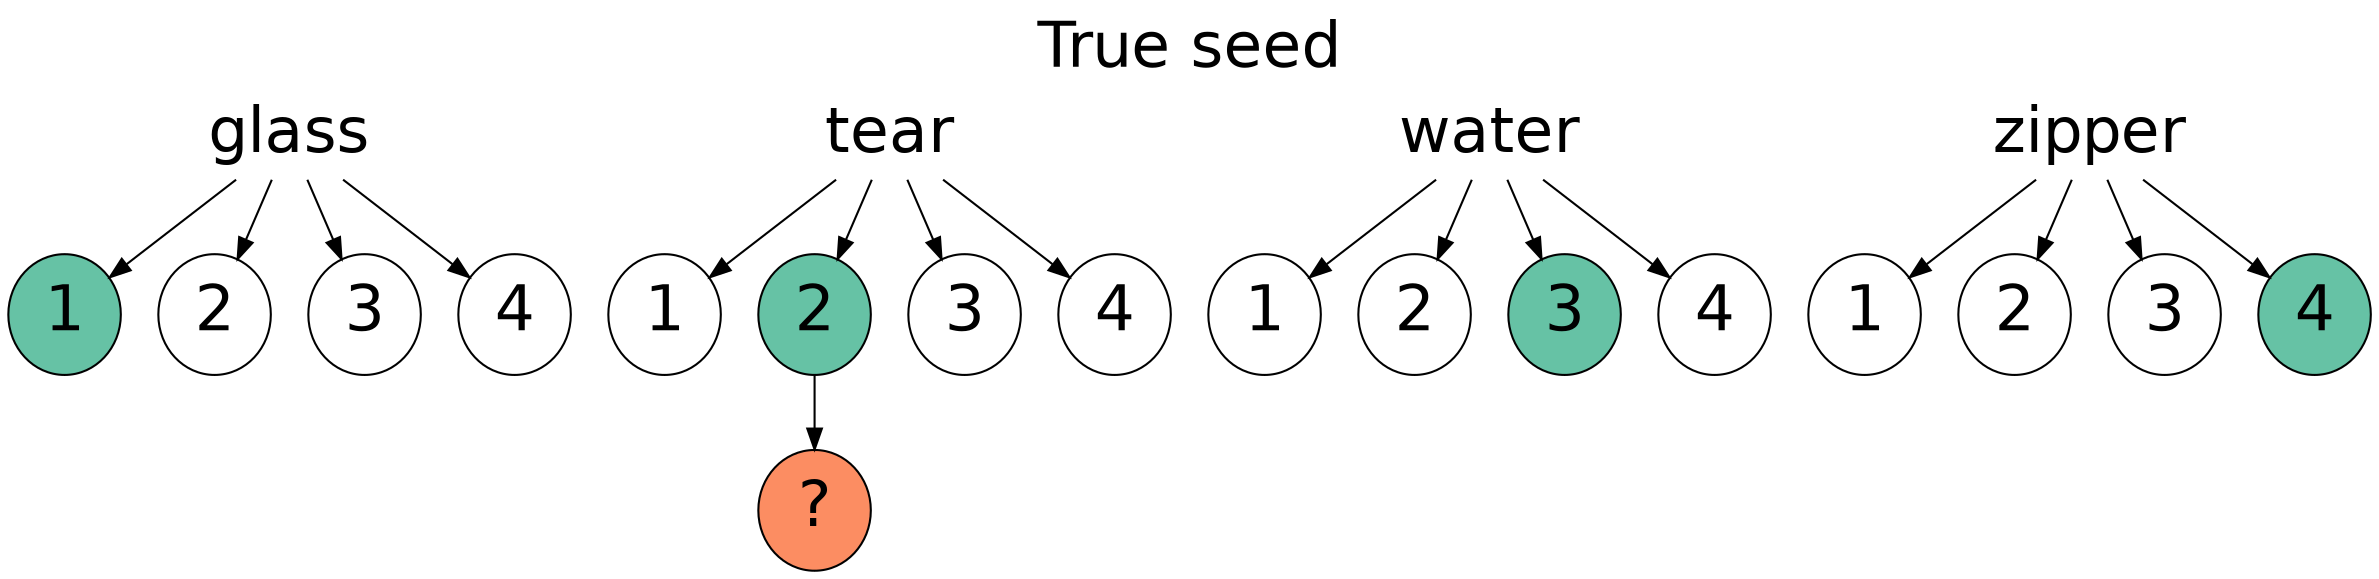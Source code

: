 digraph {
  labelloc="t";
  label="True seed";

  graph[fontname="helvetica", fontsize=30];
  node[fontname="helvetica", fontsize=30];

  glass[shape="none"];
  tear[shape="none"];
  water[shape="none"];
  zipper[shape="none"];

  glass -> {glass1, glass2, glass3, glass4};
  tear -> {tear1, tear2, tear3, tear4};
  water -> {water1, water2, water3, water4};
  zipper -> {zipper1, zipper2, zipper3, zipper4};

  glass1[style="filled", fillcolor="#66C2A5"];
  tear2[style="filled", fillcolor="#66C2A5"];
  water3[style="filled", fillcolor="#66C2A5"];
  zipper4[style="filled", fillcolor="#66C2A5"];

  glass1[label="1"];
  glass2[label="2"];
  glass3[label="3"];
  glass4[label="4"];

  tear1[label="1"];
  tear2[label="2"];
  tear3[label="3"];
  tear4[label="4"];

  water1[label="1"];
  water2[label="2"];
  water3[label="3"];
  water4[label="4"];

  zipper1[label="1"];
  zipper2[label="2"];
  zipper3[label="3"];
  zipper4[label="4"];

  tear2 -> gen1;
  gen1[label="?", style="filled", fillcolor="#FC8D62"];
}

